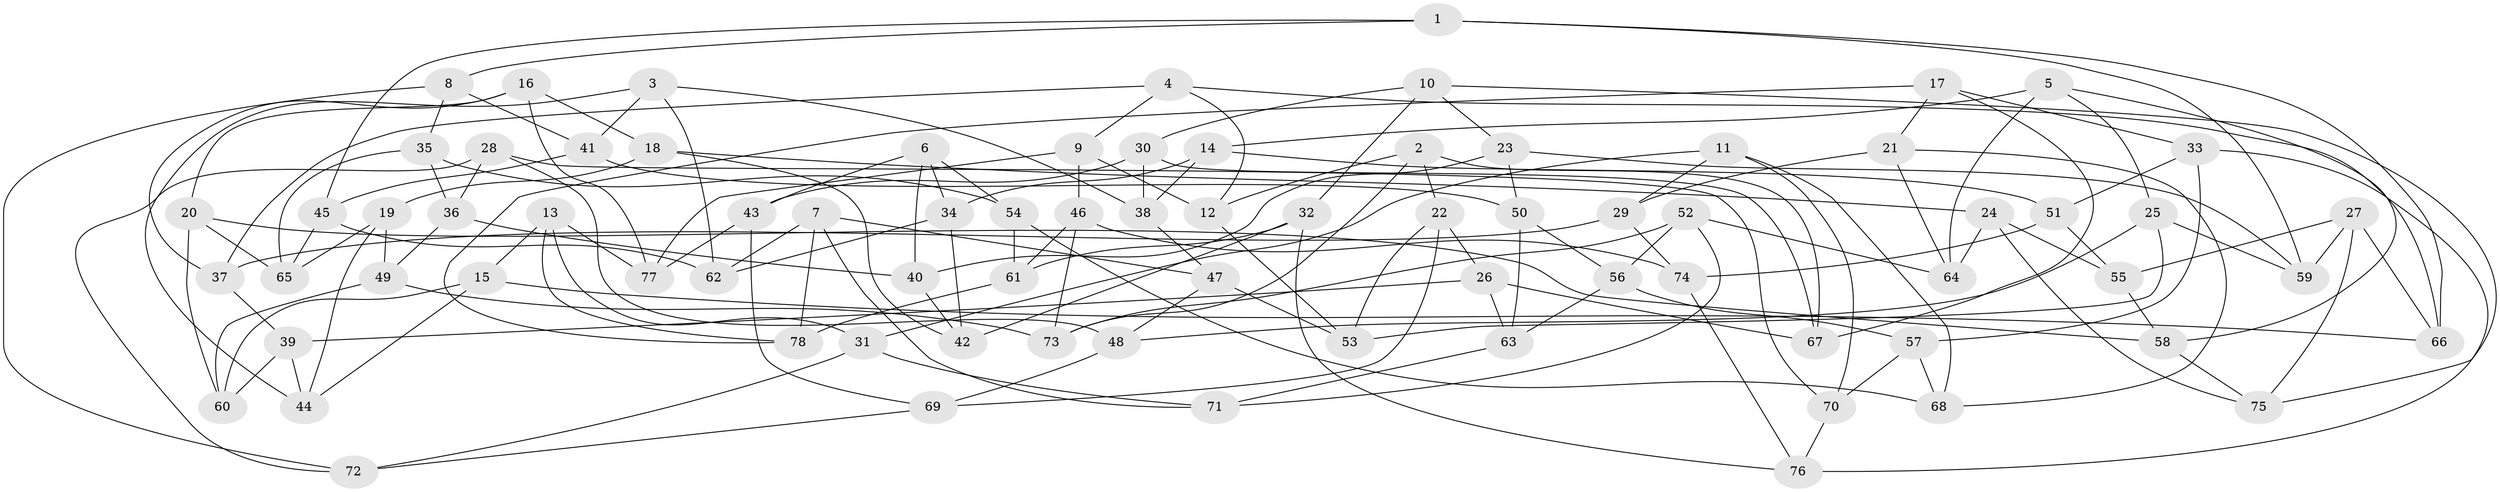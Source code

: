 // Generated by graph-tools (version 1.1) at 2025/37/03/09/25 02:37:58]
// undirected, 78 vertices, 156 edges
graph export_dot {
graph [start="1"]
  node [color=gray90,style=filled];
  1;
  2;
  3;
  4;
  5;
  6;
  7;
  8;
  9;
  10;
  11;
  12;
  13;
  14;
  15;
  16;
  17;
  18;
  19;
  20;
  21;
  22;
  23;
  24;
  25;
  26;
  27;
  28;
  29;
  30;
  31;
  32;
  33;
  34;
  35;
  36;
  37;
  38;
  39;
  40;
  41;
  42;
  43;
  44;
  45;
  46;
  47;
  48;
  49;
  50;
  51;
  52;
  53;
  54;
  55;
  56;
  57;
  58;
  59;
  60;
  61;
  62;
  63;
  64;
  65;
  66;
  67;
  68;
  69;
  70;
  71;
  72;
  73;
  74;
  75;
  76;
  77;
  78;
  1 -- 66;
  1 -- 59;
  1 -- 45;
  1 -- 8;
  2 -- 73;
  2 -- 22;
  2 -- 67;
  2 -- 12;
  3 -- 38;
  3 -- 62;
  3 -- 41;
  3 -- 44;
  4 -- 9;
  4 -- 12;
  4 -- 66;
  4 -- 37;
  5 -- 58;
  5 -- 64;
  5 -- 25;
  5 -- 14;
  6 -- 34;
  6 -- 40;
  6 -- 43;
  6 -- 54;
  7 -- 78;
  7 -- 47;
  7 -- 71;
  7 -- 62;
  8 -- 41;
  8 -- 72;
  8 -- 35;
  9 -- 12;
  9 -- 77;
  9 -- 46;
  10 -- 30;
  10 -- 75;
  10 -- 23;
  10 -- 32;
  11 -- 31;
  11 -- 29;
  11 -- 68;
  11 -- 70;
  12 -- 53;
  13 -- 31;
  13 -- 77;
  13 -- 78;
  13 -- 15;
  14 -- 34;
  14 -- 38;
  14 -- 51;
  15 -- 44;
  15 -- 66;
  15 -- 60;
  16 -- 18;
  16 -- 20;
  16 -- 37;
  16 -- 77;
  17 -- 67;
  17 -- 78;
  17 -- 21;
  17 -- 33;
  18 -- 19;
  18 -- 42;
  18 -- 24;
  19 -- 65;
  19 -- 44;
  19 -- 49;
  20 -- 65;
  20 -- 58;
  20 -- 60;
  21 -- 64;
  21 -- 29;
  21 -- 68;
  22 -- 26;
  22 -- 69;
  22 -- 53;
  23 -- 59;
  23 -- 50;
  23 -- 40;
  24 -- 55;
  24 -- 64;
  24 -- 75;
  25 -- 59;
  25 -- 48;
  25 -- 53;
  26 -- 67;
  26 -- 63;
  26 -- 39;
  27 -- 59;
  27 -- 66;
  27 -- 75;
  27 -- 55;
  28 -- 48;
  28 -- 72;
  28 -- 70;
  28 -- 36;
  29 -- 37;
  29 -- 74;
  30 -- 43;
  30 -- 67;
  30 -- 38;
  31 -- 71;
  31 -- 72;
  32 -- 42;
  32 -- 76;
  32 -- 61;
  33 -- 51;
  33 -- 76;
  33 -- 57;
  34 -- 62;
  34 -- 42;
  35 -- 65;
  35 -- 36;
  35 -- 54;
  36 -- 40;
  36 -- 49;
  37 -- 39;
  38 -- 47;
  39 -- 44;
  39 -- 60;
  40 -- 42;
  41 -- 45;
  41 -- 50;
  43 -- 69;
  43 -- 77;
  45 -- 65;
  45 -- 62;
  46 -- 73;
  46 -- 61;
  46 -- 74;
  47 -- 53;
  47 -- 48;
  48 -- 69;
  49 -- 60;
  49 -- 73;
  50 -- 56;
  50 -- 63;
  51 -- 55;
  51 -- 74;
  52 -- 56;
  52 -- 71;
  52 -- 64;
  52 -- 73;
  54 -- 61;
  54 -- 68;
  55 -- 58;
  56 -- 57;
  56 -- 63;
  57 -- 68;
  57 -- 70;
  58 -- 75;
  61 -- 78;
  63 -- 71;
  69 -- 72;
  70 -- 76;
  74 -- 76;
}
